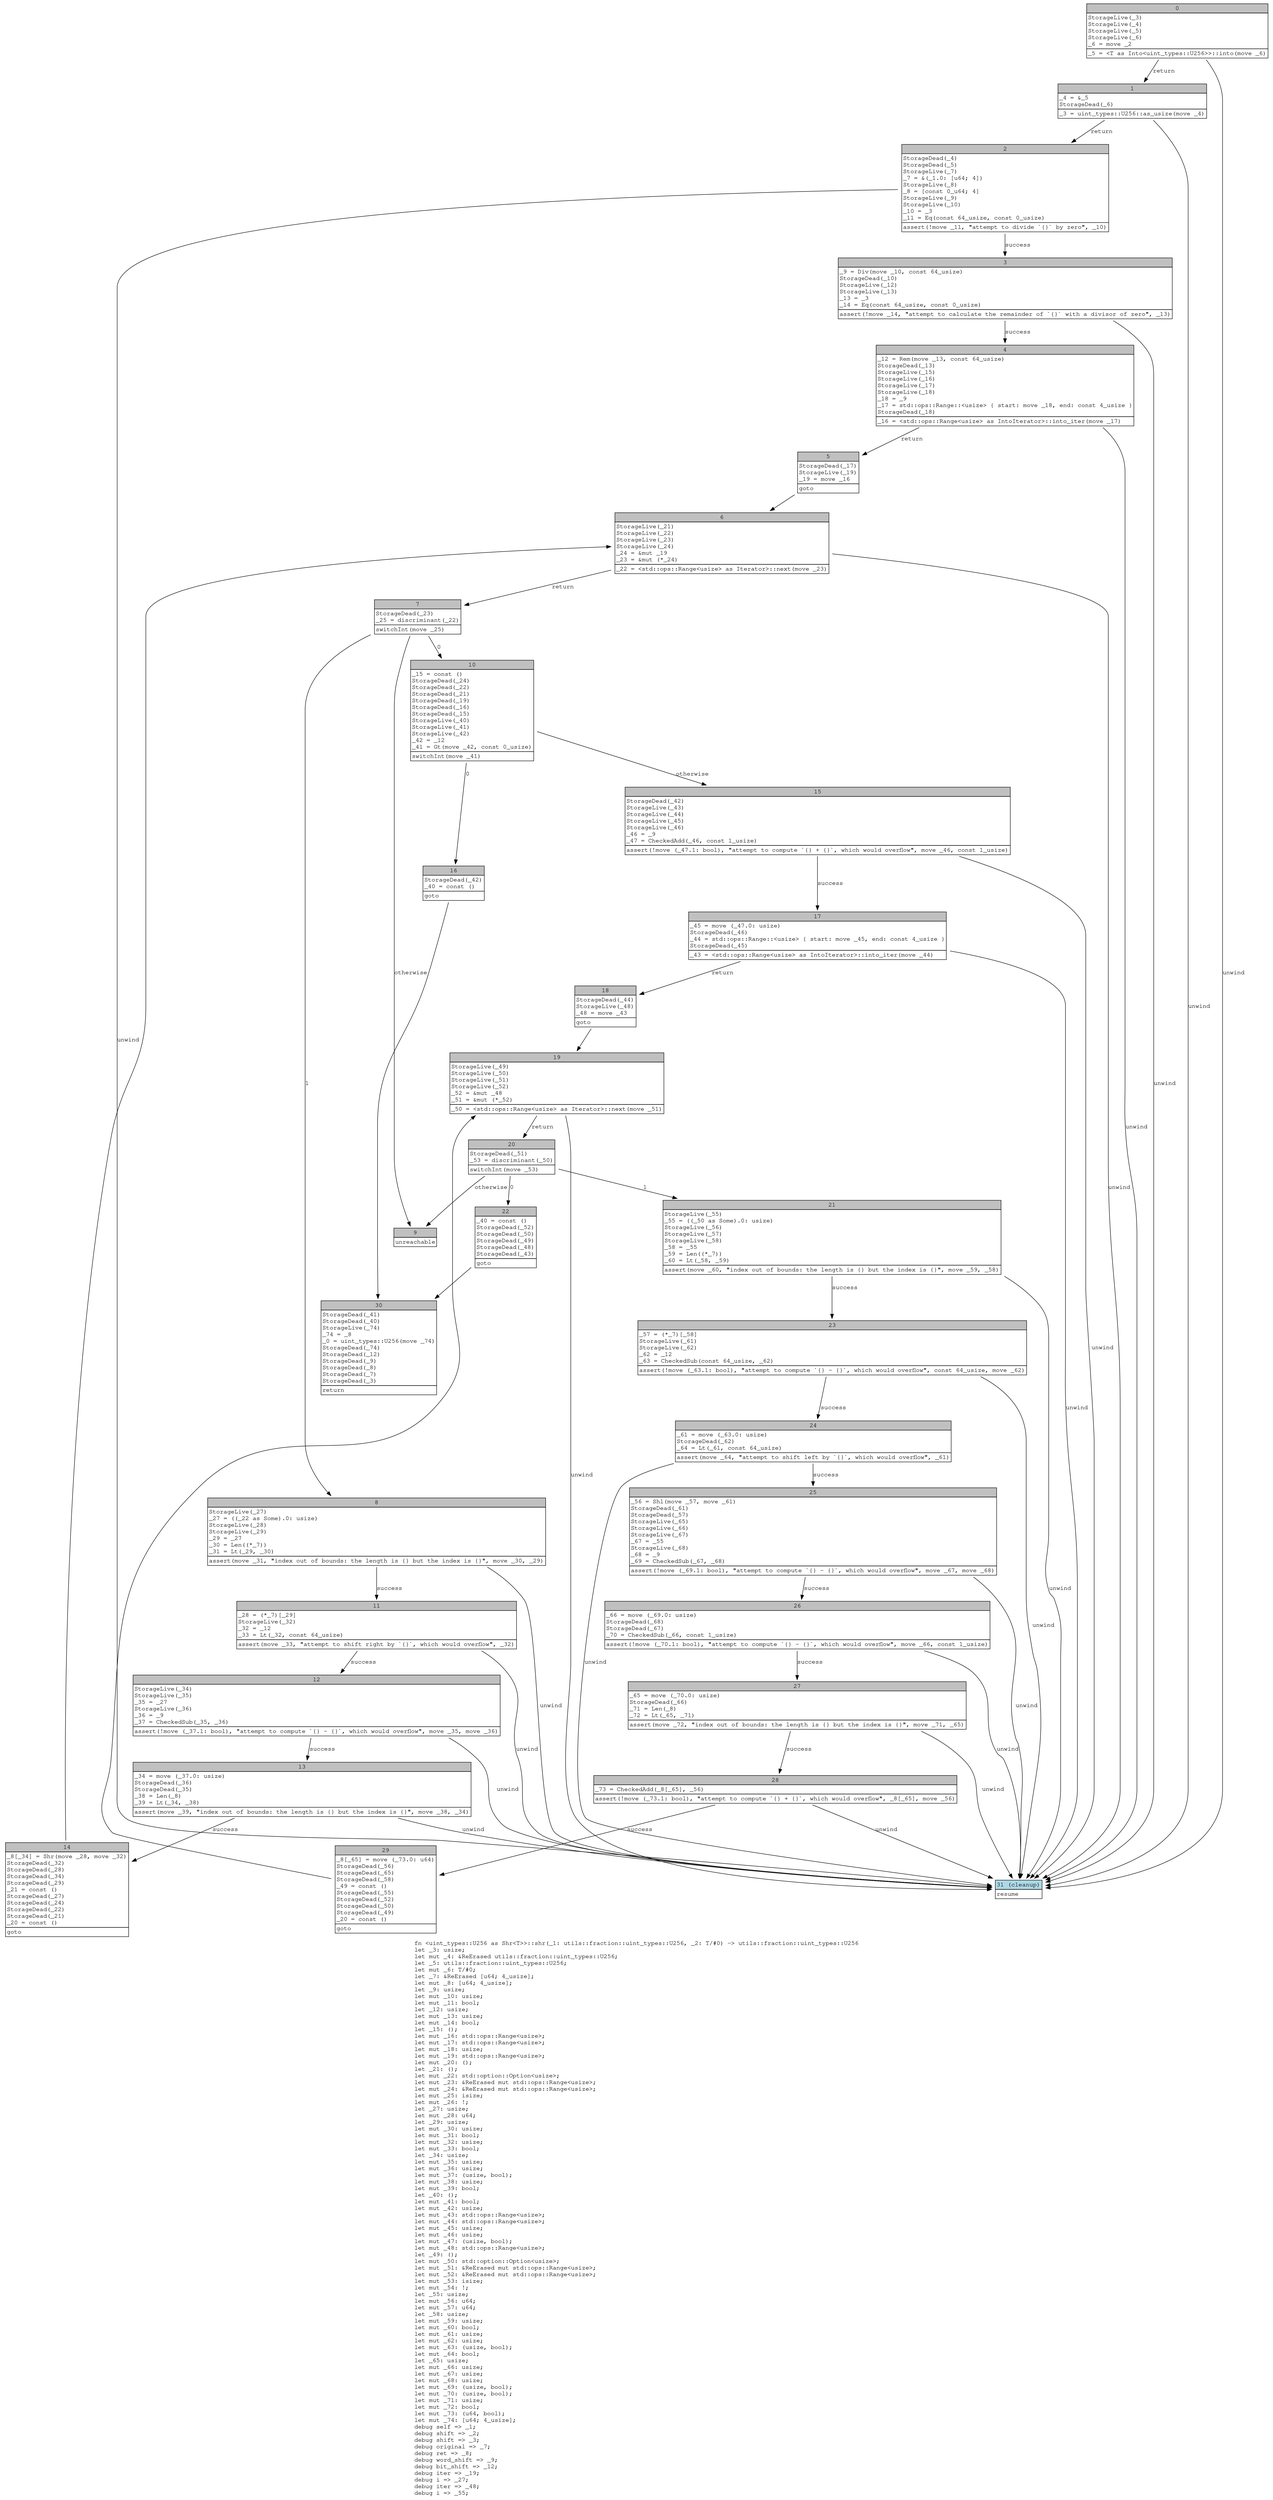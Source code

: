 digraph Mir_0_11536 {
    graph [fontname="Courier, monospace"];
    node [fontname="Courier, monospace"];
    edge [fontname="Courier, monospace"];
    label=<fn &lt;uint_types::U256 as Shr&lt;T&gt;&gt;::shr(_1: utils::fraction::uint_types::U256, _2: T/#0) -&gt; utils::fraction::uint_types::U256<br align="left"/>let _3: usize;<br align="left"/>let mut _4: &amp;ReErased utils::fraction::uint_types::U256;<br align="left"/>let _5: utils::fraction::uint_types::U256;<br align="left"/>let mut _6: T/#0;<br align="left"/>let _7: &amp;ReErased [u64; 4_usize];<br align="left"/>let mut _8: [u64; 4_usize];<br align="left"/>let _9: usize;<br align="left"/>let mut _10: usize;<br align="left"/>let mut _11: bool;<br align="left"/>let _12: usize;<br align="left"/>let mut _13: usize;<br align="left"/>let mut _14: bool;<br align="left"/>let _15: ();<br align="left"/>let mut _16: std::ops::Range&lt;usize&gt;;<br align="left"/>let mut _17: std::ops::Range&lt;usize&gt;;<br align="left"/>let mut _18: usize;<br align="left"/>let mut _19: std::ops::Range&lt;usize&gt;;<br align="left"/>let mut _20: ();<br align="left"/>let _21: ();<br align="left"/>let mut _22: std::option::Option&lt;usize&gt;;<br align="left"/>let mut _23: &amp;ReErased mut std::ops::Range&lt;usize&gt;;<br align="left"/>let mut _24: &amp;ReErased mut std::ops::Range&lt;usize&gt;;<br align="left"/>let mut _25: isize;<br align="left"/>let mut _26: !;<br align="left"/>let _27: usize;<br align="left"/>let mut _28: u64;<br align="left"/>let _29: usize;<br align="left"/>let mut _30: usize;<br align="left"/>let mut _31: bool;<br align="left"/>let mut _32: usize;<br align="left"/>let mut _33: bool;<br align="left"/>let _34: usize;<br align="left"/>let mut _35: usize;<br align="left"/>let mut _36: usize;<br align="left"/>let mut _37: (usize, bool);<br align="left"/>let mut _38: usize;<br align="left"/>let mut _39: bool;<br align="left"/>let _40: ();<br align="left"/>let mut _41: bool;<br align="left"/>let mut _42: usize;<br align="left"/>let mut _43: std::ops::Range&lt;usize&gt;;<br align="left"/>let mut _44: std::ops::Range&lt;usize&gt;;<br align="left"/>let mut _45: usize;<br align="left"/>let mut _46: usize;<br align="left"/>let mut _47: (usize, bool);<br align="left"/>let mut _48: std::ops::Range&lt;usize&gt;;<br align="left"/>let _49: ();<br align="left"/>let mut _50: std::option::Option&lt;usize&gt;;<br align="left"/>let mut _51: &amp;ReErased mut std::ops::Range&lt;usize&gt;;<br align="left"/>let mut _52: &amp;ReErased mut std::ops::Range&lt;usize&gt;;<br align="left"/>let mut _53: isize;<br align="left"/>let mut _54: !;<br align="left"/>let _55: usize;<br align="left"/>let mut _56: u64;<br align="left"/>let mut _57: u64;<br align="left"/>let _58: usize;<br align="left"/>let mut _59: usize;<br align="left"/>let mut _60: bool;<br align="left"/>let mut _61: usize;<br align="left"/>let mut _62: usize;<br align="left"/>let mut _63: (usize, bool);<br align="left"/>let mut _64: bool;<br align="left"/>let _65: usize;<br align="left"/>let mut _66: usize;<br align="left"/>let mut _67: usize;<br align="left"/>let mut _68: usize;<br align="left"/>let mut _69: (usize, bool);<br align="left"/>let mut _70: (usize, bool);<br align="left"/>let mut _71: usize;<br align="left"/>let mut _72: bool;<br align="left"/>let mut _73: (u64, bool);<br align="left"/>let mut _74: [u64; 4_usize];<br align="left"/>debug self =&gt; _1;<br align="left"/>debug shift =&gt; _2;<br align="left"/>debug shift =&gt; _3;<br align="left"/>debug original =&gt; _7;<br align="left"/>debug ret =&gt; _8;<br align="left"/>debug word_shift =&gt; _9;<br align="left"/>debug bit_shift =&gt; _12;<br align="left"/>debug iter =&gt; _19;<br align="left"/>debug i =&gt; _27;<br align="left"/>debug iter =&gt; _48;<br align="left"/>debug i =&gt; _55;<br align="left"/>>;
    bb0__0_11536 [shape="none", label=<<table border="0" cellborder="1" cellspacing="0"><tr><td bgcolor="gray" align="center" colspan="1">0</td></tr><tr><td align="left" balign="left">StorageLive(_3)<br/>StorageLive(_4)<br/>StorageLive(_5)<br/>StorageLive(_6)<br/>_6 = move _2<br/></td></tr><tr><td align="left">_5 = &lt;T as Into&lt;uint_types::U256&gt;&gt;::into(move _6)</td></tr></table>>];
    bb1__0_11536 [shape="none", label=<<table border="0" cellborder="1" cellspacing="0"><tr><td bgcolor="gray" align="center" colspan="1">1</td></tr><tr><td align="left" balign="left">_4 = &amp;_5<br/>StorageDead(_6)<br/></td></tr><tr><td align="left">_3 = uint_types::U256::as_usize(move _4)</td></tr></table>>];
    bb2__0_11536 [shape="none", label=<<table border="0" cellborder="1" cellspacing="0"><tr><td bgcolor="gray" align="center" colspan="1">2</td></tr><tr><td align="left" balign="left">StorageDead(_4)<br/>StorageDead(_5)<br/>StorageLive(_7)<br/>_7 = &amp;(_1.0: [u64; 4])<br/>StorageLive(_8)<br/>_8 = [const 0_u64; 4]<br/>StorageLive(_9)<br/>StorageLive(_10)<br/>_10 = _3<br/>_11 = Eq(const 64_usize, const 0_usize)<br/></td></tr><tr><td align="left">assert(!move _11, &quot;attempt to divide `{}` by zero&quot;, _10)</td></tr></table>>];
    bb3__0_11536 [shape="none", label=<<table border="0" cellborder="1" cellspacing="0"><tr><td bgcolor="gray" align="center" colspan="1">3</td></tr><tr><td align="left" balign="left">_9 = Div(move _10, const 64_usize)<br/>StorageDead(_10)<br/>StorageLive(_12)<br/>StorageLive(_13)<br/>_13 = _3<br/>_14 = Eq(const 64_usize, const 0_usize)<br/></td></tr><tr><td align="left">assert(!move _14, &quot;attempt to calculate the remainder of `{}` with a divisor of zero&quot;, _13)</td></tr></table>>];
    bb4__0_11536 [shape="none", label=<<table border="0" cellborder="1" cellspacing="0"><tr><td bgcolor="gray" align="center" colspan="1">4</td></tr><tr><td align="left" balign="left">_12 = Rem(move _13, const 64_usize)<br/>StorageDead(_13)<br/>StorageLive(_15)<br/>StorageLive(_16)<br/>StorageLive(_17)<br/>StorageLive(_18)<br/>_18 = _9<br/>_17 = std::ops::Range::&lt;usize&gt; { start: move _18, end: const 4_usize }<br/>StorageDead(_18)<br/></td></tr><tr><td align="left">_16 = &lt;std::ops::Range&lt;usize&gt; as IntoIterator&gt;::into_iter(move _17)</td></tr></table>>];
    bb5__0_11536 [shape="none", label=<<table border="0" cellborder="1" cellspacing="0"><tr><td bgcolor="gray" align="center" colspan="1">5</td></tr><tr><td align="left" balign="left">StorageDead(_17)<br/>StorageLive(_19)<br/>_19 = move _16<br/></td></tr><tr><td align="left">goto</td></tr></table>>];
    bb6__0_11536 [shape="none", label=<<table border="0" cellborder="1" cellspacing="0"><tr><td bgcolor="gray" align="center" colspan="1">6</td></tr><tr><td align="left" balign="left">StorageLive(_21)<br/>StorageLive(_22)<br/>StorageLive(_23)<br/>StorageLive(_24)<br/>_24 = &amp;mut _19<br/>_23 = &amp;mut (*_24)<br/></td></tr><tr><td align="left">_22 = &lt;std::ops::Range&lt;usize&gt; as Iterator&gt;::next(move _23)</td></tr></table>>];
    bb7__0_11536 [shape="none", label=<<table border="0" cellborder="1" cellspacing="0"><tr><td bgcolor="gray" align="center" colspan="1">7</td></tr><tr><td align="left" balign="left">StorageDead(_23)<br/>_25 = discriminant(_22)<br/></td></tr><tr><td align="left">switchInt(move _25)</td></tr></table>>];
    bb8__0_11536 [shape="none", label=<<table border="0" cellborder="1" cellspacing="0"><tr><td bgcolor="gray" align="center" colspan="1">8</td></tr><tr><td align="left" balign="left">StorageLive(_27)<br/>_27 = ((_22 as Some).0: usize)<br/>StorageLive(_28)<br/>StorageLive(_29)<br/>_29 = _27<br/>_30 = Len((*_7))<br/>_31 = Lt(_29, _30)<br/></td></tr><tr><td align="left">assert(move _31, &quot;index out of bounds: the length is {} but the index is {}&quot;, move _30, _29)</td></tr></table>>];
    bb9__0_11536 [shape="none", label=<<table border="0" cellborder="1" cellspacing="0"><tr><td bgcolor="gray" align="center" colspan="1">9</td></tr><tr><td align="left">unreachable</td></tr></table>>];
    bb10__0_11536 [shape="none", label=<<table border="0" cellborder="1" cellspacing="0"><tr><td bgcolor="gray" align="center" colspan="1">10</td></tr><tr><td align="left" balign="left">_15 = const ()<br/>StorageDead(_24)<br/>StorageDead(_22)<br/>StorageDead(_21)<br/>StorageDead(_19)<br/>StorageDead(_16)<br/>StorageDead(_15)<br/>StorageLive(_40)<br/>StorageLive(_41)<br/>StorageLive(_42)<br/>_42 = _12<br/>_41 = Gt(move _42, const 0_usize)<br/></td></tr><tr><td align="left">switchInt(move _41)</td></tr></table>>];
    bb11__0_11536 [shape="none", label=<<table border="0" cellborder="1" cellspacing="0"><tr><td bgcolor="gray" align="center" colspan="1">11</td></tr><tr><td align="left" balign="left">_28 = (*_7)[_29]<br/>StorageLive(_32)<br/>_32 = _12<br/>_33 = Lt(_32, const 64_usize)<br/></td></tr><tr><td align="left">assert(move _33, &quot;attempt to shift right by `{}`, which would overflow&quot;, _32)</td></tr></table>>];
    bb12__0_11536 [shape="none", label=<<table border="0" cellborder="1" cellspacing="0"><tr><td bgcolor="gray" align="center" colspan="1">12</td></tr><tr><td align="left" balign="left">StorageLive(_34)<br/>StorageLive(_35)<br/>_35 = _27<br/>StorageLive(_36)<br/>_36 = _9<br/>_37 = CheckedSub(_35, _36)<br/></td></tr><tr><td align="left">assert(!move (_37.1: bool), &quot;attempt to compute `{} - {}`, which would overflow&quot;, move _35, move _36)</td></tr></table>>];
    bb13__0_11536 [shape="none", label=<<table border="0" cellborder="1" cellspacing="0"><tr><td bgcolor="gray" align="center" colspan="1">13</td></tr><tr><td align="left" balign="left">_34 = move (_37.0: usize)<br/>StorageDead(_36)<br/>StorageDead(_35)<br/>_38 = Len(_8)<br/>_39 = Lt(_34, _38)<br/></td></tr><tr><td align="left">assert(move _39, &quot;index out of bounds: the length is {} but the index is {}&quot;, move _38, _34)</td></tr></table>>];
    bb14__0_11536 [shape="none", label=<<table border="0" cellborder="1" cellspacing="0"><tr><td bgcolor="gray" align="center" colspan="1">14</td></tr><tr><td align="left" balign="left">_8[_34] = Shr(move _28, move _32)<br/>StorageDead(_32)<br/>StorageDead(_28)<br/>StorageDead(_34)<br/>StorageDead(_29)<br/>_21 = const ()<br/>StorageDead(_27)<br/>StorageDead(_24)<br/>StorageDead(_22)<br/>StorageDead(_21)<br/>_20 = const ()<br/></td></tr><tr><td align="left">goto</td></tr></table>>];
    bb15__0_11536 [shape="none", label=<<table border="0" cellborder="1" cellspacing="0"><tr><td bgcolor="gray" align="center" colspan="1">15</td></tr><tr><td align="left" balign="left">StorageDead(_42)<br/>StorageLive(_43)<br/>StorageLive(_44)<br/>StorageLive(_45)<br/>StorageLive(_46)<br/>_46 = _9<br/>_47 = CheckedAdd(_46, const 1_usize)<br/></td></tr><tr><td align="left">assert(!move (_47.1: bool), &quot;attempt to compute `{} + {}`, which would overflow&quot;, move _46, const 1_usize)</td></tr></table>>];
    bb16__0_11536 [shape="none", label=<<table border="0" cellborder="1" cellspacing="0"><tr><td bgcolor="gray" align="center" colspan="1">16</td></tr><tr><td align="left" balign="left">StorageDead(_42)<br/>_40 = const ()<br/></td></tr><tr><td align="left">goto</td></tr></table>>];
    bb17__0_11536 [shape="none", label=<<table border="0" cellborder="1" cellspacing="0"><tr><td bgcolor="gray" align="center" colspan="1">17</td></tr><tr><td align="left" balign="left">_45 = move (_47.0: usize)<br/>StorageDead(_46)<br/>_44 = std::ops::Range::&lt;usize&gt; { start: move _45, end: const 4_usize }<br/>StorageDead(_45)<br/></td></tr><tr><td align="left">_43 = &lt;std::ops::Range&lt;usize&gt; as IntoIterator&gt;::into_iter(move _44)</td></tr></table>>];
    bb18__0_11536 [shape="none", label=<<table border="0" cellborder="1" cellspacing="0"><tr><td bgcolor="gray" align="center" colspan="1">18</td></tr><tr><td align="left" balign="left">StorageDead(_44)<br/>StorageLive(_48)<br/>_48 = move _43<br/></td></tr><tr><td align="left">goto</td></tr></table>>];
    bb19__0_11536 [shape="none", label=<<table border="0" cellborder="1" cellspacing="0"><tr><td bgcolor="gray" align="center" colspan="1">19</td></tr><tr><td align="left" balign="left">StorageLive(_49)<br/>StorageLive(_50)<br/>StorageLive(_51)<br/>StorageLive(_52)<br/>_52 = &amp;mut _48<br/>_51 = &amp;mut (*_52)<br/></td></tr><tr><td align="left">_50 = &lt;std::ops::Range&lt;usize&gt; as Iterator&gt;::next(move _51)</td></tr></table>>];
    bb20__0_11536 [shape="none", label=<<table border="0" cellborder="1" cellspacing="0"><tr><td bgcolor="gray" align="center" colspan="1">20</td></tr><tr><td align="left" balign="left">StorageDead(_51)<br/>_53 = discriminant(_50)<br/></td></tr><tr><td align="left">switchInt(move _53)</td></tr></table>>];
    bb21__0_11536 [shape="none", label=<<table border="0" cellborder="1" cellspacing="0"><tr><td bgcolor="gray" align="center" colspan="1">21</td></tr><tr><td align="left" balign="left">StorageLive(_55)<br/>_55 = ((_50 as Some).0: usize)<br/>StorageLive(_56)<br/>StorageLive(_57)<br/>StorageLive(_58)<br/>_58 = _55<br/>_59 = Len((*_7))<br/>_60 = Lt(_58, _59)<br/></td></tr><tr><td align="left">assert(move _60, &quot;index out of bounds: the length is {} but the index is {}&quot;, move _59, _58)</td></tr></table>>];
    bb22__0_11536 [shape="none", label=<<table border="0" cellborder="1" cellspacing="0"><tr><td bgcolor="gray" align="center" colspan="1">22</td></tr><tr><td align="left" balign="left">_40 = const ()<br/>StorageDead(_52)<br/>StorageDead(_50)<br/>StorageDead(_49)<br/>StorageDead(_48)<br/>StorageDead(_43)<br/></td></tr><tr><td align="left">goto</td></tr></table>>];
    bb23__0_11536 [shape="none", label=<<table border="0" cellborder="1" cellspacing="0"><tr><td bgcolor="gray" align="center" colspan="1">23</td></tr><tr><td align="left" balign="left">_57 = (*_7)[_58]<br/>StorageLive(_61)<br/>StorageLive(_62)<br/>_62 = _12<br/>_63 = CheckedSub(const 64_usize, _62)<br/></td></tr><tr><td align="left">assert(!move (_63.1: bool), &quot;attempt to compute `{} - {}`, which would overflow&quot;, const 64_usize, move _62)</td></tr></table>>];
    bb24__0_11536 [shape="none", label=<<table border="0" cellborder="1" cellspacing="0"><tr><td bgcolor="gray" align="center" colspan="1">24</td></tr><tr><td align="left" balign="left">_61 = move (_63.0: usize)<br/>StorageDead(_62)<br/>_64 = Lt(_61, const 64_usize)<br/></td></tr><tr><td align="left">assert(move _64, &quot;attempt to shift left by `{}`, which would overflow&quot;, _61)</td></tr></table>>];
    bb25__0_11536 [shape="none", label=<<table border="0" cellborder="1" cellspacing="0"><tr><td bgcolor="gray" align="center" colspan="1">25</td></tr><tr><td align="left" balign="left">_56 = Shl(move _57, move _61)<br/>StorageDead(_61)<br/>StorageDead(_57)<br/>StorageLive(_65)<br/>StorageLive(_66)<br/>StorageLive(_67)<br/>_67 = _55<br/>StorageLive(_68)<br/>_68 = _9<br/>_69 = CheckedSub(_67, _68)<br/></td></tr><tr><td align="left">assert(!move (_69.1: bool), &quot;attempt to compute `{} - {}`, which would overflow&quot;, move _67, move _68)</td></tr></table>>];
    bb26__0_11536 [shape="none", label=<<table border="0" cellborder="1" cellspacing="0"><tr><td bgcolor="gray" align="center" colspan="1">26</td></tr><tr><td align="left" balign="left">_66 = move (_69.0: usize)<br/>StorageDead(_68)<br/>StorageDead(_67)<br/>_70 = CheckedSub(_66, const 1_usize)<br/></td></tr><tr><td align="left">assert(!move (_70.1: bool), &quot;attempt to compute `{} - {}`, which would overflow&quot;, move _66, const 1_usize)</td></tr></table>>];
    bb27__0_11536 [shape="none", label=<<table border="0" cellborder="1" cellspacing="0"><tr><td bgcolor="gray" align="center" colspan="1">27</td></tr><tr><td align="left" balign="left">_65 = move (_70.0: usize)<br/>StorageDead(_66)<br/>_71 = Len(_8)<br/>_72 = Lt(_65, _71)<br/></td></tr><tr><td align="left">assert(move _72, &quot;index out of bounds: the length is {} but the index is {}&quot;, move _71, _65)</td></tr></table>>];
    bb28__0_11536 [shape="none", label=<<table border="0" cellborder="1" cellspacing="0"><tr><td bgcolor="gray" align="center" colspan="1">28</td></tr><tr><td align="left" balign="left">_73 = CheckedAdd(_8[_65], _56)<br/></td></tr><tr><td align="left">assert(!move (_73.1: bool), &quot;attempt to compute `{} + {}`, which would overflow&quot;, _8[_65], move _56)</td></tr></table>>];
    bb29__0_11536 [shape="none", label=<<table border="0" cellborder="1" cellspacing="0"><tr><td bgcolor="gray" align="center" colspan="1">29</td></tr><tr><td align="left" balign="left">_8[_65] = move (_73.0: u64)<br/>StorageDead(_56)<br/>StorageDead(_65)<br/>StorageDead(_58)<br/>_49 = const ()<br/>StorageDead(_55)<br/>StorageDead(_52)<br/>StorageDead(_50)<br/>StorageDead(_49)<br/>_20 = const ()<br/></td></tr><tr><td align="left">goto</td></tr></table>>];
    bb30__0_11536 [shape="none", label=<<table border="0" cellborder="1" cellspacing="0"><tr><td bgcolor="gray" align="center" colspan="1">30</td></tr><tr><td align="left" balign="left">StorageDead(_41)<br/>StorageDead(_40)<br/>StorageLive(_74)<br/>_74 = _8<br/>_0 = uint_types::U256(move _74)<br/>StorageDead(_74)<br/>StorageDead(_12)<br/>StorageDead(_9)<br/>StorageDead(_8)<br/>StorageDead(_7)<br/>StorageDead(_3)<br/></td></tr><tr><td align="left">return</td></tr></table>>];
    bb31__0_11536 [shape="none", label=<<table border="0" cellborder="1" cellspacing="0"><tr><td bgcolor="lightblue" align="center" colspan="1">31 (cleanup)</td></tr><tr><td align="left">resume</td></tr></table>>];
    bb0__0_11536 -> bb1__0_11536 [label="return"];
    bb0__0_11536 -> bb31__0_11536 [label="unwind"];
    bb1__0_11536 -> bb2__0_11536 [label="return"];
    bb1__0_11536 -> bb31__0_11536 [label="unwind"];
    bb2__0_11536 -> bb3__0_11536 [label="success"];
    bb2__0_11536 -> bb31__0_11536 [label="unwind"];
    bb3__0_11536 -> bb4__0_11536 [label="success"];
    bb3__0_11536 -> bb31__0_11536 [label="unwind"];
    bb4__0_11536 -> bb5__0_11536 [label="return"];
    bb4__0_11536 -> bb31__0_11536 [label="unwind"];
    bb5__0_11536 -> bb6__0_11536 [label=""];
    bb6__0_11536 -> bb7__0_11536 [label="return"];
    bb6__0_11536 -> bb31__0_11536 [label="unwind"];
    bb7__0_11536 -> bb10__0_11536 [label="0"];
    bb7__0_11536 -> bb8__0_11536 [label="1"];
    bb7__0_11536 -> bb9__0_11536 [label="otherwise"];
    bb8__0_11536 -> bb11__0_11536 [label="success"];
    bb8__0_11536 -> bb31__0_11536 [label="unwind"];
    bb10__0_11536 -> bb16__0_11536 [label="0"];
    bb10__0_11536 -> bb15__0_11536 [label="otherwise"];
    bb11__0_11536 -> bb12__0_11536 [label="success"];
    bb11__0_11536 -> bb31__0_11536 [label="unwind"];
    bb12__0_11536 -> bb13__0_11536 [label="success"];
    bb12__0_11536 -> bb31__0_11536 [label="unwind"];
    bb13__0_11536 -> bb14__0_11536 [label="success"];
    bb13__0_11536 -> bb31__0_11536 [label="unwind"];
    bb14__0_11536 -> bb6__0_11536 [label=""];
    bb15__0_11536 -> bb17__0_11536 [label="success"];
    bb15__0_11536 -> bb31__0_11536 [label="unwind"];
    bb16__0_11536 -> bb30__0_11536 [label=""];
    bb17__0_11536 -> bb18__0_11536 [label="return"];
    bb17__0_11536 -> bb31__0_11536 [label="unwind"];
    bb18__0_11536 -> bb19__0_11536 [label=""];
    bb19__0_11536 -> bb20__0_11536 [label="return"];
    bb19__0_11536 -> bb31__0_11536 [label="unwind"];
    bb20__0_11536 -> bb22__0_11536 [label="0"];
    bb20__0_11536 -> bb21__0_11536 [label="1"];
    bb20__0_11536 -> bb9__0_11536 [label="otherwise"];
    bb21__0_11536 -> bb23__0_11536 [label="success"];
    bb21__0_11536 -> bb31__0_11536 [label="unwind"];
    bb22__0_11536 -> bb30__0_11536 [label=""];
    bb23__0_11536 -> bb24__0_11536 [label="success"];
    bb23__0_11536 -> bb31__0_11536 [label="unwind"];
    bb24__0_11536 -> bb25__0_11536 [label="success"];
    bb24__0_11536 -> bb31__0_11536 [label="unwind"];
    bb25__0_11536 -> bb26__0_11536 [label="success"];
    bb25__0_11536 -> bb31__0_11536 [label="unwind"];
    bb26__0_11536 -> bb27__0_11536 [label="success"];
    bb26__0_11536 -> bb31__0_11536 [label="unwind"];
    bb27__0_11536 -> bb28__0_11536 [label="success"];
    bb27__0_11536 -> bb31__0_11536 [label="unwind"];
    bb28__0_11536 -> bb29__0_11536 [label="success"];
    bb28__0_11536 -> bb31__0_11536 [label="unwind"];
    bb29__0_11536 -> bb19__0_11536 [label=""];
}
